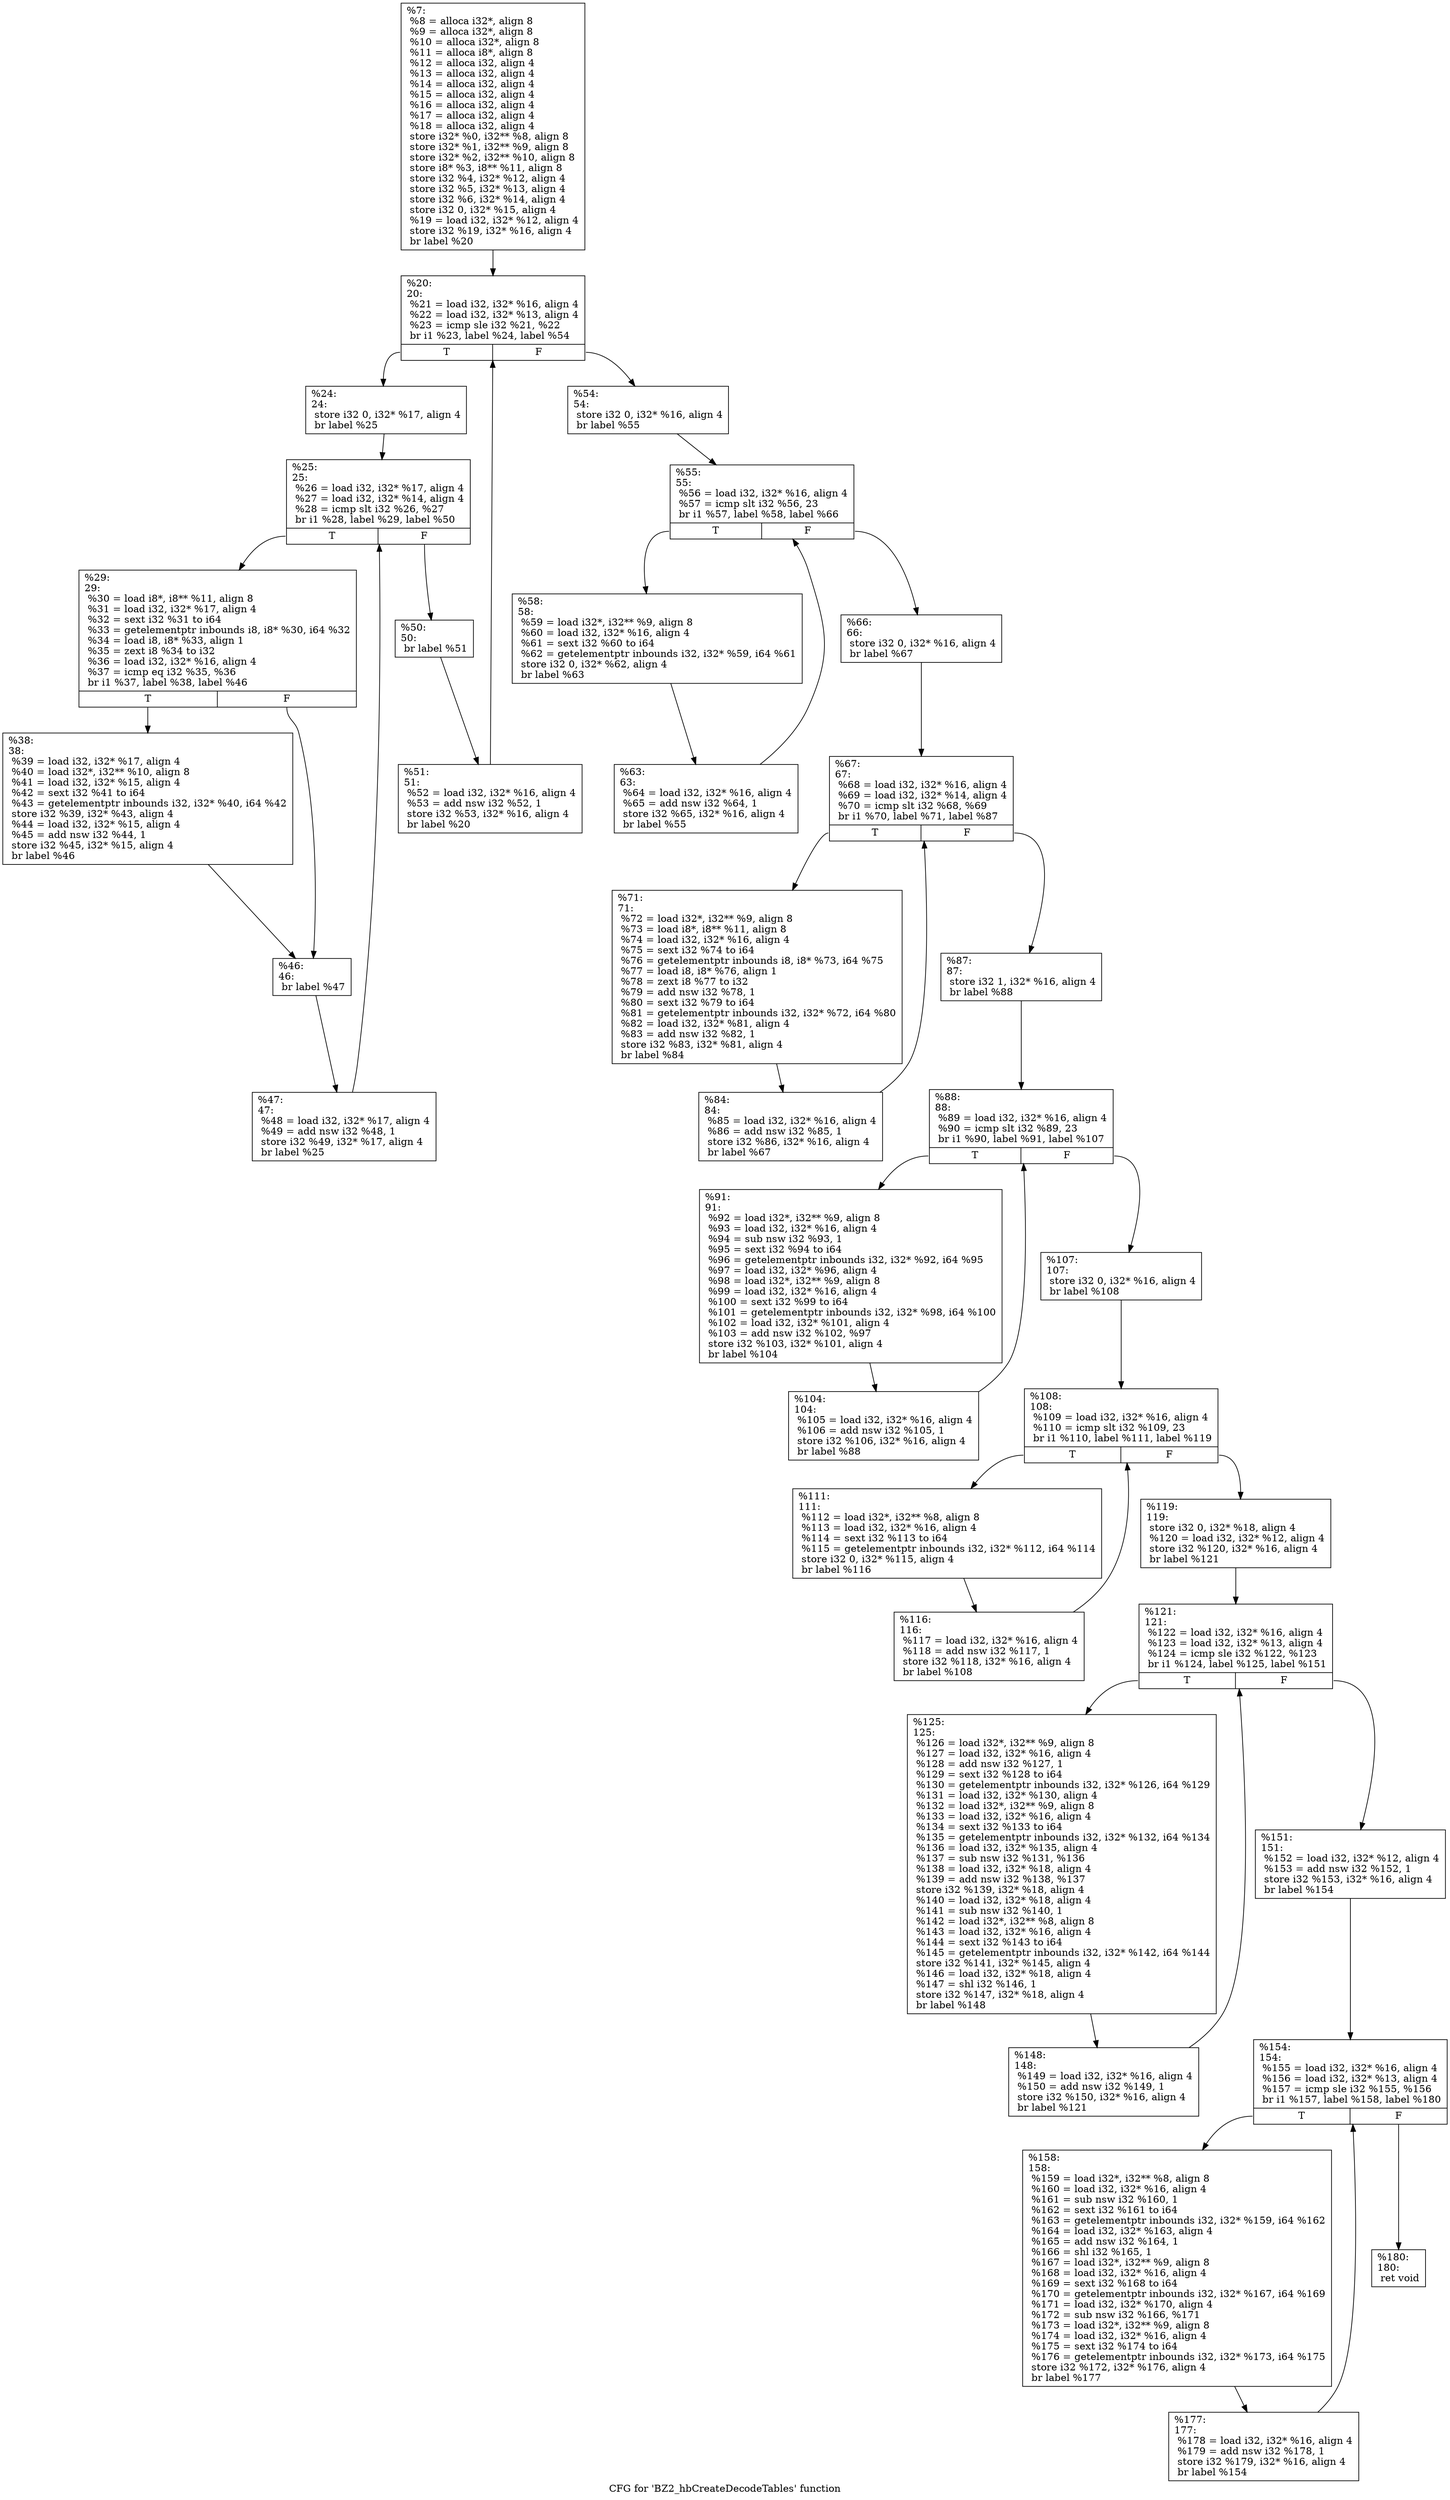 digraph "CFG for 'BZ2_hbCreateDecodeTables' function" {
	label="CFG for 'BZ2_hbCreateDecodeTables' function";

	Node0xfa8590 [shape=record,label="{%7:\l  %8 = alloca i32*, align 8\l  %9 = alloca i32*, align 8\l  %10 = alloca i32*, align 8\l  %11 = alloca i8*, align 8\l  %12 = alloca i32, align 4\l  %13 = alloca i32, align 4\l  %14 = alloca i32, align 4\l  %15 = alloca i32, align 4\l  %16 = alloca i32, align 4\l  %17 = alloca i32, align 4\l  %18 = alloca i32, align 4\l  store i32* %0, i32** %8, align 8\l  store i32* %1, i32** %9, align 8\l  store i32* %2, i32** %10, align 8\l  store i8* %3, i8** %11, align 8\l  store i32 %4, i32* %12, align 4\l  store i32 %5, i32* %13, align 4\l  store i32 %6, i32* %14, align 4\l  store i32 0, i32* %15, align 4\l  %19 = load i32, i32* %12, align 4\l  store i32 %19, i32* %16, align 4\l  br label %20\l}"];
	Node0xfa8590 -> Node0xfa8340;
	Node0xfa8340 [shape=record,label="{%20:\l20:                                               \l  %21 = load i32, i32* %16, align 4\l  %22 = load i32, i32* %13, align 4\l  %23 = icmp sle i32 %21, %22\l  br i1 %23, label %24, label %54\l|{<s0>T|<s1>F}}"];
	Node0xfa8340:s0 -> Node0xfa9100;
	Node0xfa8340:s1 -> Node0xfa9150;
	Node0xfa9100 [shape=record,label="{%24:\l24:                                               \l  store i32 0, i32* %17, align 4\l  br label %25\l}"];
	Node0xfa9100 -> Node0xfa9220;
	Node0xfa9220 [shape=record,label="{%25:\l25:                                               \l  %26 = load i32, i32* %17, align 4\l  %27 = load i32, i32* %14, align 4\l  %28 = icmp slt i32 %26, %27\l  br i1 %28, label %29, label %50\l|{<s0>T|<s1>F}}"];
	Node0xfa9220:s0 -> Node0xfa9400;
	Node0xfa9220:s1 -> Node0xfa9450;
	Node0xfa9400 [shape=record,label="{%29:\l29:                                               \l  %30 = load i8*, i8** %11, align 8\l  %31 = load i32, i32* %17, align 4\l  %32 = sext i32 %31 to i64\l  %33 = getelementptr inbounds i8, i8* %30, i64 %32\l  %34 = load i8, i8* %33, align 1\l  %35 = zext i8 %34 to i32\l  %36 = load i32, i32* %16, align 4\l  %37 = icmp eq i32 %35, %36\l  br i1 %37, label %38, label %46\l|{<s0>T|<s1>F}}"];
	Node0xfa9400:s0 -> Node0xfa98a0;
	Node0xfa9400:s1 -> Node0xfa98f0;
	Node0xfa98a0 [shape=record,label="{%38:\l38:                                               \l  %39 = load i32, i32* %17, align 4\l  %40 = load i32*, i32** %10, align 8\l  %41 = load i32, i32* %15, align 4\l  %42 = sext i32 %41 to i64\l  %43 = getelementptr inbounds i32, i32* %40, i64 %42\l  store i32 %39, i32* %43, align 4\l  %44 = load i32, i32* %15, align 4\l  %45 = add nsw i32 %44, 1\l  store i32 %45, i32* %15, align 4\l  br label %46\l}"];
	Node0xfa98a0 -> Node0xfa98f0;
	Node0xfa98f0 [shape=record,label="{%46:\l46:                                               \l  br label %47\l}"];
	Node0xfa98f0 -> Node0xfa9e40;
	Node0xfa9e40 [shape=record,label="{%47:\l47:                                               \l  %48 = load i32, i32* %17, align 4\l  %49 = add nsw i32 %48, 1\l  store i32 %49, i32* %17, align 4\l  br label %25\l}"];
	Node0xfa9e40 -> Node0xfa9220;
	Node0xfa9450 [shape=record,label="{%50:\l50:                                               \l  br label %51\l}"];
	Node0xfa9450 -> Node0xfaa0a0;
	Node0xfaa0a0 [shape=record,label="{%51:\l51:                                               \l  %52 = load i32, i32* %16, align 4\l  %53 = add nsw i32 %52, 1\l  store i32 %53, i32* %16, align 4\l  br label %20\l}"];
	Node0xfaa0a0 -> Node0xfa8340;
	Node0xfa9150 [shape=record,label="{%54:\l54:                                               \l  store i32 0, i32* %16, align 4\l  br label %55\l}"];
	Node0xfa9150 -> Node0xfaa380;
	Node0xfaa380 [shape=record,label="{%55:\l55:                                               \l  %56 = load i32, i32* %16, align 4\l  %57 = icmp slt i32 %56, 23\l  br i1 %57, label %58, label %66\l|{<s0>T|<s1>F}}"];
	Node0xfaa380:s0 -> Node0xfaa500;
	Node0xfaa380:s1 -> Node0xfaa550;
	Node0xfaa500 [shape=record,label="{%58:\l58:                                               \l  %59 = load i32*, i32** %9, align 8\l  %60 = load i32, i32* %16, align 4\l  %61 = sext i32 %60 to i64\l  %62 = getelementptr inbounds i32, i32* %59, i64 %61\l  store i32 0, i32* %62, align 4\l  br label %63\l}"];
	Node0xfaa500 -> Node0xfaa850;
	Node0xfaa850 [shape=record,label="{%63:\l63:                                               \l  %64 = load i32, i32* %16, align 4\l  %65 = add nsw i32 %64, 1\l  store i32 %65, i32* %16, align 4\l  br label %55\l}"];
	Node0xfaa850 -> Node0xfaa380;
	Node0xfaa550 [shape=record,label="{%66:\l66:                                               \l  store i32 0, i32* %16, align 4\l  br label %67\l}"];
	Node0xfaa550 -> Node0xfaab30;
	Node0xfaab30 [shape=record,label="{%67:\l67:                                               \l  %68 = load i32, i32* %16, align 4\l  %69 = load i32, i32* %14, align 4\l  %70 = icmp slt i32 %68, %69\l  br i1 %70, label %71, label %87\l|{<s0>T|<s1>F}}"];
	Node0xfaab30:s0 -> Node0xfaad10;
	Node0xfaab30:s1 -> Node0xfaad60;
	Node0xfaad10 [shape=record,label="{%71:\l71:                                               \l  %72 = load i32*, i32** %9, align 8\l  %73 = load i8*, i8** %11, align 8\l  %74 = load i32, i32* %16, align 4\l  %75 = sext i32 %74 to i64\l  %76 = getelementptr inbounds i8, i8* %73, i64 %75\l  %77 = load i8, i8* %76, align 1\l  %78 = zext i8 %77 to i32\l  %79 = add nsw i32 %78, 1\l  %80 = sext i32 %79 to i64\l  %81 = getelementptr inbounds i32, i32* %72, i64 %80\l  %82 = load i32, i32* %81, align 4\l  %83 = add nsw i32 %82, 1\l  store i32 %83, i32* %81, align 4\l  br label %84\l}"];
	Node0xfaad10 -> Node0xfab3a0;
	Node0xfab3a0 [shape=record,label="{%84:\l84:                                               \l  %85 = load i32, i32* %16, align 4\l  %86 = add nsw i32 %85, 1\l  store i32 %86, i32* %16, align 4\l  br label %67\l}"];
	Node0xfab3a0 -> Node0xfaab30;
	Node0xfaad60 [shape=record,label="{%87:\l87:                                               \l  store i32 1, i32* %16, align 4\l  br label %88\l}"];
	Node0xfaad60 -> Node0xfab680;
	Node0xfab680 [shape=record,label="{%88:\l88:                                               \l  %89 = load i32, i32* %16, align 4\l  %90 = icmp slt i32 %89, 23\l  br i1 %90, label %91, label %107\l|{<s0>T|<s1>F}}"];
	Node0xfab680:s0 -> Node0xfab800;
	Node0xfab680:s1 -> Node0xfab850;
	Node0xfab800 [shape=record,label="{%91:\l91:                                               \l  %92 = load i32*, i32** %9, align 8\l  %93 = load i32, i32* %16, align 4\l  %94 = sub nsw i32 %93, 1\l  %95 = sext i32 %94 to i64\l  %96 = getelementptr inbounds i32, i32* %92, i64 %95\l  %97 = load i32, i32* %96, align 4\l  %98 = load i32*, i32** %9, align 8\l  %99 = load i32, i32* %16, align 4\l  %100 = sext i32 %99 to i64\l  %101 = getelementptr inbounds i32, i32* %98, i64 %100\l  %102 = load i32, i32* %101, align 4\l  %103 = add nsw i32 %102, %97\l  store i32 %103, i32* %101, align 4\l  br label %104\l}"];
	Node0xfab800 -> Node0xfabe90;
	Node0xfabe90 [shape=record,label="{%104:\l104:                                              \l  %105 = load i32, i32* %16, align 4\l  %106 = add nsw i32 %105, 1\l  store i32 %106, i32* %16, align 4\l  br label %88\l}"];
	Node0xfabe90 -> Node0xfab680;
	Node0xfab850 [shape=record,label="{%107:\l107:                                              \l  store i32 0, i32* %16, align 4\l  br label %108\l}"];
	Node0xfab850 -> Node0xfac170;
	Node0xfac170 [shape=record,label="{%108:\l108:                                              \l  %109 = load i32, i32* %16, align 4\l  %110 = icmp slt i32 %109, 23\l  br i1 %110, label %111, label %119\l|{<s0>T|<s1>F}}"];
	Node0xfac170:s0 -> Node0xfac2f0;
	Node0xfac170:s1 -> Node0xfac340;
	Node0xfac2f0 [shape=record,label="{%111:\l111:                                              \l  %112 = load i32*, i32** %8, align 8\l  %113 = load i32, i32* %16, align 4\l  %114 = sext i32 %113 to i64\l  %115 = getelementptr inbounds i32, i32* %112, i64 %114\l  store i32 0, i32* %115, align 4\l  br label %116\l}"];
	Node0xfac2f0 -> Node0xfac640;
	Node0xfac640 [shape=record,label="{%116:\l116:                                              \l  %117 = load i32, i32* %16, align 4\l  %118 = add nsw i32 %117, 1\l  store i32 %118, i32* %16, align 4\l  br label %108\l}"];
	Node0xfac640 -> Node0xfac170;
	Node0xfac340 [shape=record,label="{%119:\l119:                                              \l  store i32 0, i32* %18, align 4\l  %120 = load i32, i32* %12, align 4\l  store i32 %120, i32* %16, align 4\l  br label %121\l}"];
	Node0xfac340 -> Node0xfaca00;
	Node0xfaca00 [shape=record,label="{%121:\l121:                                              \l  %122 = load i32, i32* %16, align 4\l  %123 = load i32, i32* %13, align 4\l  %124 = icmp sle i32 %122, %123\l  br i1 %124, label %125, label %151\l|{<s0>T|<s1>F}}"];
	Node0xfaca00:s0 -> Node0xfacbe0;
	Node0xfaca00:s1 -> Node0xfacc30;
	Node0xfacbe0 [shape=record,label="{%125:\l125:                                              \l  %126 = load i32*, i32** %9, align 8\l  %127 = load i32, i32* %16, align 4\l  %128 = add nsw i32 %127, 1\l  %129 = sext i32 %128 to i64\l  %130 = getelementptr inbounds i32, i32* %126, i64 %129\l  %131 = load i32, i32* %130, align 4\l  %132 = load i32*, i32** %9, align 8\l  %133 = load i32, i32* %16, align 4\l  %134 = sext i32 %133 to i64\l  %135 = getelementptr inbounds i32, i32* %132, i64 %134\l  %136 = load i32, i32* %135, align 4\l  %137 = sub nsw i32 %131, %136\l  %138 = load i32, i32* %18, align 4\l  %139 = add nsw i32 %138, %137\l  store i32 %139, i32* %18, align 4\l  %140 = load i32, i32* %18, align 4\l  %141 = sub nsw i32 %140, 1\l  %142 = load i32*, i32** %8, align 8\l  %143 = load i32, i32* %16, align 4\l  %144 = sext i32 %143 to i64\l  %145 = getelementptr inbounds i32, i32* %142, i64 %144\l  store i32 %141, i32* %145, align 4\l  %146 = load i32, i32* %18, align 4\l  %147 = shl i32 %146, 1\l  store i32 %147, i32* %18, align 4\l  br label %148\l}"];
	Node0xfacbe0 -> Node0xfadf90;
	Node0xfadf90 [shape=record,label="{%148:\l148:                                              \l  %149 = load i32, i32* %16, align 4\l  %150 = add nsw i32 %149, 1\l  store i32 %150, i32* %16, align 4\l  br label %121\l}"];
	Node0xfadf90 -> Node0xfaca00;
	Node0xfacc30 [shape=record,label="{%151:\l151:                                              \l  %152 = load i32, i32* %12, align 4\l  %153 = add nsw i32 %152, 1\l  store i32 %153, i32* %16, align 4\l  br label %154\l}"];
	Node0xfacc30 -> Node0xfae340;
	Node0xfae340 [shape=record,label="{%154:\l154:                                              \l  %155 = load i32, i32* %16, align 4\l  %156 = load i32, i32* %13, align 4\l  %157 = icmp sle i32 %155, %156\l  br i1 %157, label %158, label %180\l|{<s0>T|<s1>F}}"];
	Node0xfae340:s0 -> Node0xfae520;
	Node0xfae340:s1 -> Node0xfae570;
	Node0xfae520 [shape=record,label="{%158:\l158:                                              \l  %159 = load i32*, i32** %8, align 8\l  %160 = load i32, i32* %16, align 4\l  %161 = sub nsw i32 %160, 1\l  %162 = sext i32 %161 to i64\l  %163 = getelementptr inbounds i32, i32* %159, i64 %162\l  %164 = load i32, i32* %163, align 4\l  %165 = add nsw i32 %164, 1\l  %166 = shl i32 %165, 1\l  %167 = load i32*, i32** %9, align 8\l  %168 = load i32, i32* %16, align 4\l  %169 = sext i32 %168 to i64\l  %170 = getelementptr inbounds i32, i32* %167, i64 %169\l  %171 = load i32, i32* %170, align 4\l  %172 = sub nsw i32 %166, %171\l  %173 = load i32*, i32** %9, align 8\l  %174 = load i32, i32* %16, align 4\l  %175 = sext i32 %174 to i64\l  %176 = getelementptr inbounds i32, i32* %173, i64 %175\l  store i32 %172, i32* %176, align 4\l  br label %177\l}"];
	Node0xfae520 -> Node0xfaee30;
	Node0xfaee30 [shape=record,label="{%177:\l177:                                              \l  %178 = load i32, i32* %16, align 4\l  %179 = add nsw i32 %178, 1\l  store i32 %179, i32* %16, align 4\l  br label %154\l}"];
	Node0xfaee30 -> Node0xfae340;
	Node0xfae570 [shape=record,label="{%180:\l180:                                              \l  ret void\l}"];
}
